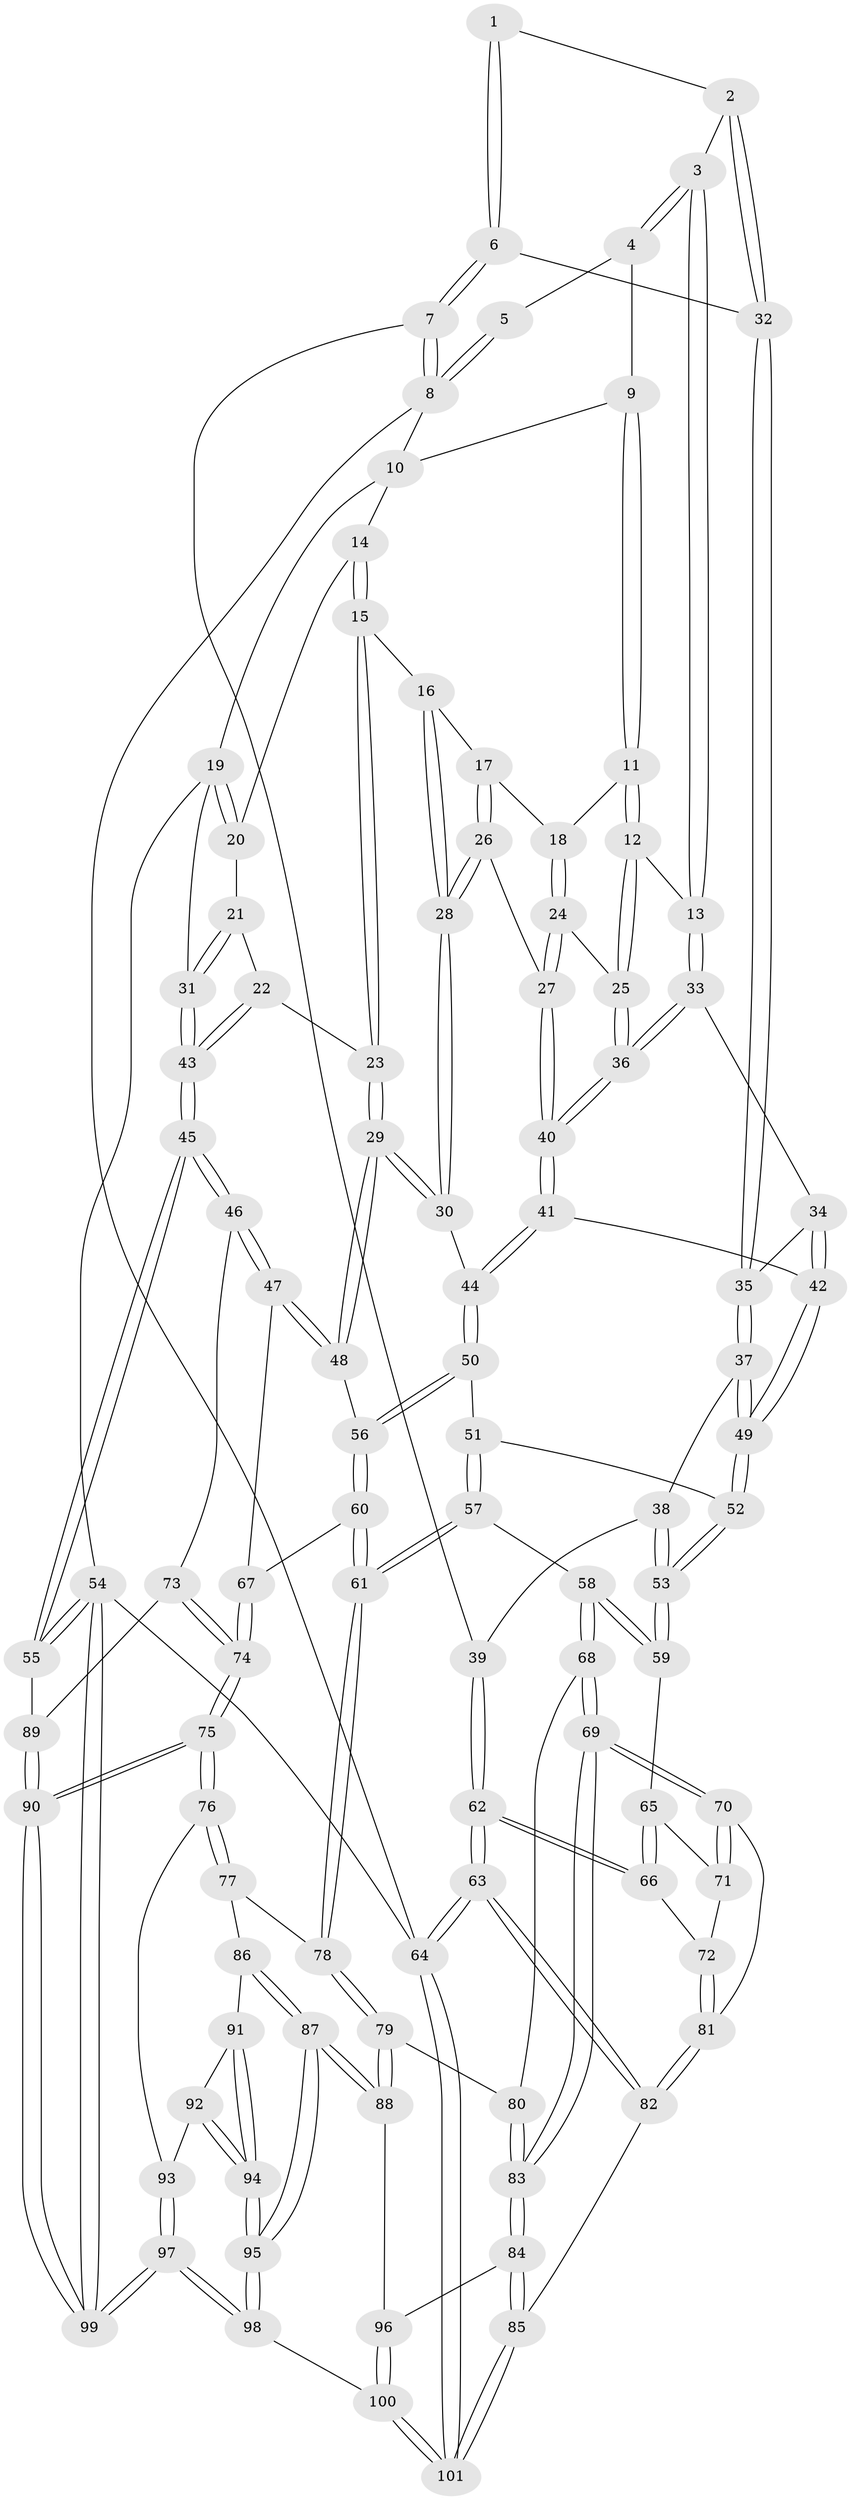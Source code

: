 // Generated by graph-tools (version 1.1) at 2025/11/02/21/25 10:11:13]
// undirected, 101 vertices, 249 edges
graph export_dot {
graph [start="1"]
  node [color=gray90,style=filled];
  1 [pos="+0+0"];
  2 [pos="+0.20298441204944181+0.14039143752884858"];
  3 [pos="+0.2209110669846562+0.13076627885364953"];
  4 [pos="+0.3527026319557041+0"];
  5 [pos="+0+0"];
  6 [pos="+0.13956721720904144+0.1579860309187816"];
  7 [pos="+0+0.2775685815860042"];
  8 [pos="+0+0"];
  9 [pos="+0.4575869238323548+0"];
  10 [pos="+0.8684267333997686+0"];
  11 [pos="+0.5113851587828571+0.021689213945615952"];
  12 [pos="+0.3951176065051358+0.1720834399960239"];
  13 [pos="+0.3357088230333132+0.1930949496086558"];
  14 [pos="+0.8327951542520445+0.056757629277541154"];
  15 [pos="+0.7459295332002963+0.11934017419284705"];
  16 [pos="+0.730379536245997+0.12332269892883534"];
  17 [pos="+0.653382883798291+0.101660644866726"];
  18 [pos="+0.5357477039463281+0.04879453893356966"];
  19 [pos="+1+0.0997368426331978"];
  20 [pos="+0.8664242469704867+0.08122890465210784"];
  21 [pos="+0.9129006833008291+0.1893250510570531"];
  22 [pos="+0.9034815813351833+0.258287505047578"];
  23 [pos="+0.8528228248078559+0.30560889828073223"];
  24 [pos="+0.5394212143812799+0.16493954012666176"];
  25 [pos="+0.4470638276323364+0.2586283465878791"];
  26 [pos="+0.6046928503544938+0.29762308221035166"];
  27 [pos="+0.5685910003041732+0.27903072940452"];
  28 [pos="+0.6726288350774239+0.34968685504661406"];
  29 [pos="+0.7930229149051228+0.4557062926572553"];
  30 [pos="+0.6951762848362993+0.3961173739316336"];
  31 [pos="+1+0.12167448886716027"];
  32 [pos="+0.17555017026596567+0.15825141717389052"];
  33 [pos="+0.33011174965114753+0.245404835816822"];
  34 [pos="+0.32331127531857207+0.2678284415853088"];
  35 [pos="+0.21683396651450676+0.32775934565111897"];
  36 [pos="+0.45427568589667366+0.29240189062105826"];
  37 [pos="+0.2078083110601497+0.3584531616611915"];
  38 [pos="+0.15100120591520821+0.39163556009200584"];
  39 [pos="+0+0.32149787304750843"];
  40 [pos="+0.4616770614573183+0.31114415787412897"];
  41 [pos="+0.42701278279533905+0.3772569082676058"];
  42 [pos="+0.4077079116159133+0.38261614878035394"];
  43 [pos="+1+0.3160607907264409"];
  44 [pos="+0.531800243675342+0.45243439103011757"];
  45 [pos="+1+0.6162598431612918"];
  46 [pos="+0.9547848003189289+0.5762208072205177"];
  47 [pos="+0.9041986959416789+0.5473089922506456"];
  48 [pos="+0.7935223173761947+0.45659821290544306"];
  49 [pos="+0.3465704579871779+0.4321970061035442"];
  50 [pos="+0.5112107006763545+0.5238286550965647"];
  51 [pos="+0.45128353148292244+0.5779176766611726"];
  52 [pos="+0.3387243695100338+0.5097081894021729"];
  53 [pos="+0.19568285003612274+0.6253395619237461"];
  54 [pos="+1+1"];
  55 [pos="+1+0.7022379382279822"];
  56 [pos="+0.6250144987808525+0.6019118848337884"];
  57 [pos="+0.46084689247120747+0.6948188348594936"];
  58 [pos="+0.419572779455082+0.7061330067958584"];
  59 [pos="+0.19525948281414215+0.6263041156241762"];
  60 [pos="+0.5927873016266586+0.702289071360322"];
  61 [pos="+0.5249448447527076+0.7314580558544541"];
  62 [pos="+0+0.5740777369424418"];
  63 [pos="+0+0.9107660518664248"];
  64 [pos="+0+1"];
  65 [pos="+0.1922371765615362+0.6290222889457207"];
  66 [pos="+0+0.600819350011534"];
  67 [pos="+0.6503115864792317+0.7228886321971915"];
  68 [pos="+0.38477890220554195+0.7554905542037215"];
  69 [pos="+0.22409117885221647+0.8042239991975992"];
  70 [pos="+0.2013523316675274+0.73768794246112"];
  71 [pos="+0.19228938554848543+0.6550444483518592"];
  72 [pos="+0.046015012113650625+0.7854671854091149"];
  73 [pos="+0.7438347924559788+0.8118180041031777"];
  74 [pos="+0.7400608660240567+0.814698596832916"];
  75 [pos="+0.731758831516666+0.8640400060821438"];
  76 [pos="+0.7054474265781278+0.8729376226987012"];
  77 [pos="+0.5352784219811242+0.7900587080985186"];
  78 [pos="+0.5257326918409853+0.7626688187940976"];
  79 [pos="+0.4026459635247834+0.8819437958261914"];
  80 [pos="+0.3767771228496207+0.8111437294648262"];
  81 [pos="+0.05634838954463575+0.8145649018378396"];
  82 [pos="+0.05113484688955112+0.859519084477272"];
  83 [pos="+0.22643241187486038+0.8591524397607964"];
  84 [pos="+0.22570779182460846+0.8650111503150146"];
  85 [pos="+0.13755820085198156+0.9314327519818463"];
  86 [pos="+0.5413724089952201+0.8663520276455827"];
  87 [pos="+0.4718352285400074+0.9616793169451545"];
  88 [pos="+0.39747869854833445+0.9063537338748779"];
  89 [pos="+0.9136896654321975+0.8353445351766414"];
  90 [pos="+0.7960435008651557+0.9454581329431728"];
  91 [pos="+0.5421548248210689+0.8668514736943167"];
  92 [pos="+0.6378640814032539+0.9118479489536434"];
  93 [pos="+0.6569226783449715+0.9062358300674676"];
  94 [pos="+0.5922365678625027+0.9811780180190981"];
  95 [pos="+0.5224041059174099+1"];
  96 [pos="+0.31274277795610017+0.9261681870202023"];
  97 [pos="+0.7197752217450321+1"];
  98 [pos="+0.527511133837648+1"];
  99 [pos="+0.9121291525879779+1"];
  100 [pos="+0.3144095643427065+1"];
  101 [pos="+0.01771228714710393+1"];
  1 -- 2;
  1 -- 6;
  1 -- 6;
  2 -- 3;
  2 -- 32;
  2 -- 32;
  3 -- 4;
  3 -- 4;
  3 -- 13;
  3 -- 13;
  4 -- 5;
  4 -- 9;
  5 -- 8;
  5 -- 8;
  6 -- 7;
  6 -- 7;
  6 -- 32;
  7 -- 8;
  7 -- 8;
  7 -- 39;
  8 -- 10;
  8 -- 64;
  9 -- 10;
  9 -- 11;
  9 -- 11;
  10 -- 14;
  10 -- 19;
  11 -- 12;
  11 -- 12;
  11 -- 18;
  12 -- 13;
  12 -- 25;
  12 -- 25;
  13 -- 33;
  13 -- 33;
  14 -- 15;
  14 -- 15;
  14 -- 20;
  15 -- 16;
  15 -- 23;
  15 -- 23;
  16 -- 17;
  16 -- 28;
  16 -- 28;
  17 -- 18;
  17 -- 26;
  17 -- 26;
  18 -- 24;
  18 -- 24;
  19 -- 20;
  19 -- 20;
  19 -- 31;
  19 -- 54;
  20 -- 21;
  21 -- 22;
  21 -- 31;
  21 -- 31;
  22 -- 23;
  22 -- 43;
  22 -- 43;
  23 -- 29;
  23 -- 29;
  24 -- 25;
  24 -- 27;
  24 -- 27;
  25 -- 36;
  25 -- 36;
  26 -- 27;
  26 -- 28;
  26 -- 28;
  27 -- 40;
  27 -- 40;
  28 -- 30;
  28 -- 30;
  29 -- 30;
  29 -- 30;
  29 -- 48;
  29 -- 48;
  30 -- 44;
  31 -- 43;
  31 -- 43;
  32 -- 35;
  32 -- 35;
  33 -- 34;
  33 -- 36;
  33 -- 36;
  34 -- 35;
  34 -- 42;
  34 -- 42;
  35 -- 37;
  35 -- 37;
  36 -- 40;
  36 -- 40;
  37 -- 38;
  37 -- 49;
  37 -- 49;
  38 -- 39;
  38 -- 53;
  38 -- 53;
  39 -- 62;
  39 -- 62;
  40 -- 41;
  40 -- 41;
  41 -- 42;
  41 -- 44;
  41 -- 44;
  42 -- 49;
  42 -- 49;
  43 -- 45;
  43 -- 45;
  44 -- 50;
  44 -- 50;
  45 -- 46;
  45 -- 46;
  45 -- 55;
  45 -- 55;
  46 -- 47;
  46 -- 47;
  46 -- 73;
  47 -- 48;
  47 -- 48;
  47 -- 67;
  48 -- 56;
  49 -- 52;
  49 -- 52;
  50 -- 51;
  50 -- 56;
  50 -- 56;
  51 -- 52;
  51 -- 57;
  51 -- 57;
  52 -- 53;
  52 -- 53;
  53 -- 59;
  53 -- 59;
  54 -- 55;
  54 -- 55;
  54 -- 99;
  54 -- 99;
  54 -- 64;
  55 -- 89;
  56 -- 60;
  56 -- 60;
  57 -- 58;
  57 -- 61;
  57 -- 61;
  58 -- 59;
  58 -- 59;
  58 -- 68;
  58 -- 68;
  59 -- 65;
  60 -- 61;
  60 -- 61;
  60 -- 67;
  61 -- 78;
  61 -- 78;
  62 -- 63;
  62 -- 63;
  62 -- 66;
  62 -- 66;
  63 -- 64;
  63 -- 64;
  63 -- 82;
  63 -- 82;
  64 -- 101;
  64 -- 101;
  65 -- 66;
  65 -- 66;
  65 -- 71;
  66 -- 72;
  67 -- 74;
  67 -- 74;
  68 -- 69;
  68 -- 69;
  68 -- 80;
  69 -- 70;
  69 -- 70;
  69 -- 83;
  69 -- 83;
  70 -- 71;
  70 -- 71;
  70 -- 81;
  71 -- 72;
  72 -- 81;
  72 -- 81;
  73 -- 74;
  73 -- 74;
  73 -- 89;
  74 -- 75;
  74 -- 75;
  75 -- 76;
  75 -- 76;
  75 -- 90;
  75 -- 90;
  76 -- 77;
  76 -- 77;
  76 -- 93;
  77 -- 78;
  77 -- 86;
  78 -- 79;
  78 -- 79;
  79 -- 80;
  79 -- 88;
  79 -- 88;
  80 -- 83;
  80 -- 83;
  81 -- 82;
  81 -- 82;
  82 -- 85;
  83 -- 84;
  83 -- 84;
  84 -- 85;
  84 -- 85;
  84 -- 96;
  85 -- 101;
  85 -- 101;
  86 -- 87;
  86 -- 87;
  86 -- 91;
  87 -- 88;
  87 -- 88;
  87 -- 95;
  87 -- 95;
  88 -- 96;
  89 -- 90;
  89 -- 90;
  90 -- 99;
  90 -- 99;
  91 -- 92;
  91 -- 94;
  91 -- 94;
  92 -- 93;
  92 -- 94;
  92 -- 94;
  93 -- 97;
  93 -- 97;
  94 -- 95;
  94 -- 95;
  95 -- 98;
  95 -- 98;
  96 -- 100;
  96 -- 100;
  97 -- 98;
  97 -- 98;
  97 -- 99;
  97 -- 99;
  98 -- 100;
  100 -- 101;
  100 -- 101;
}
